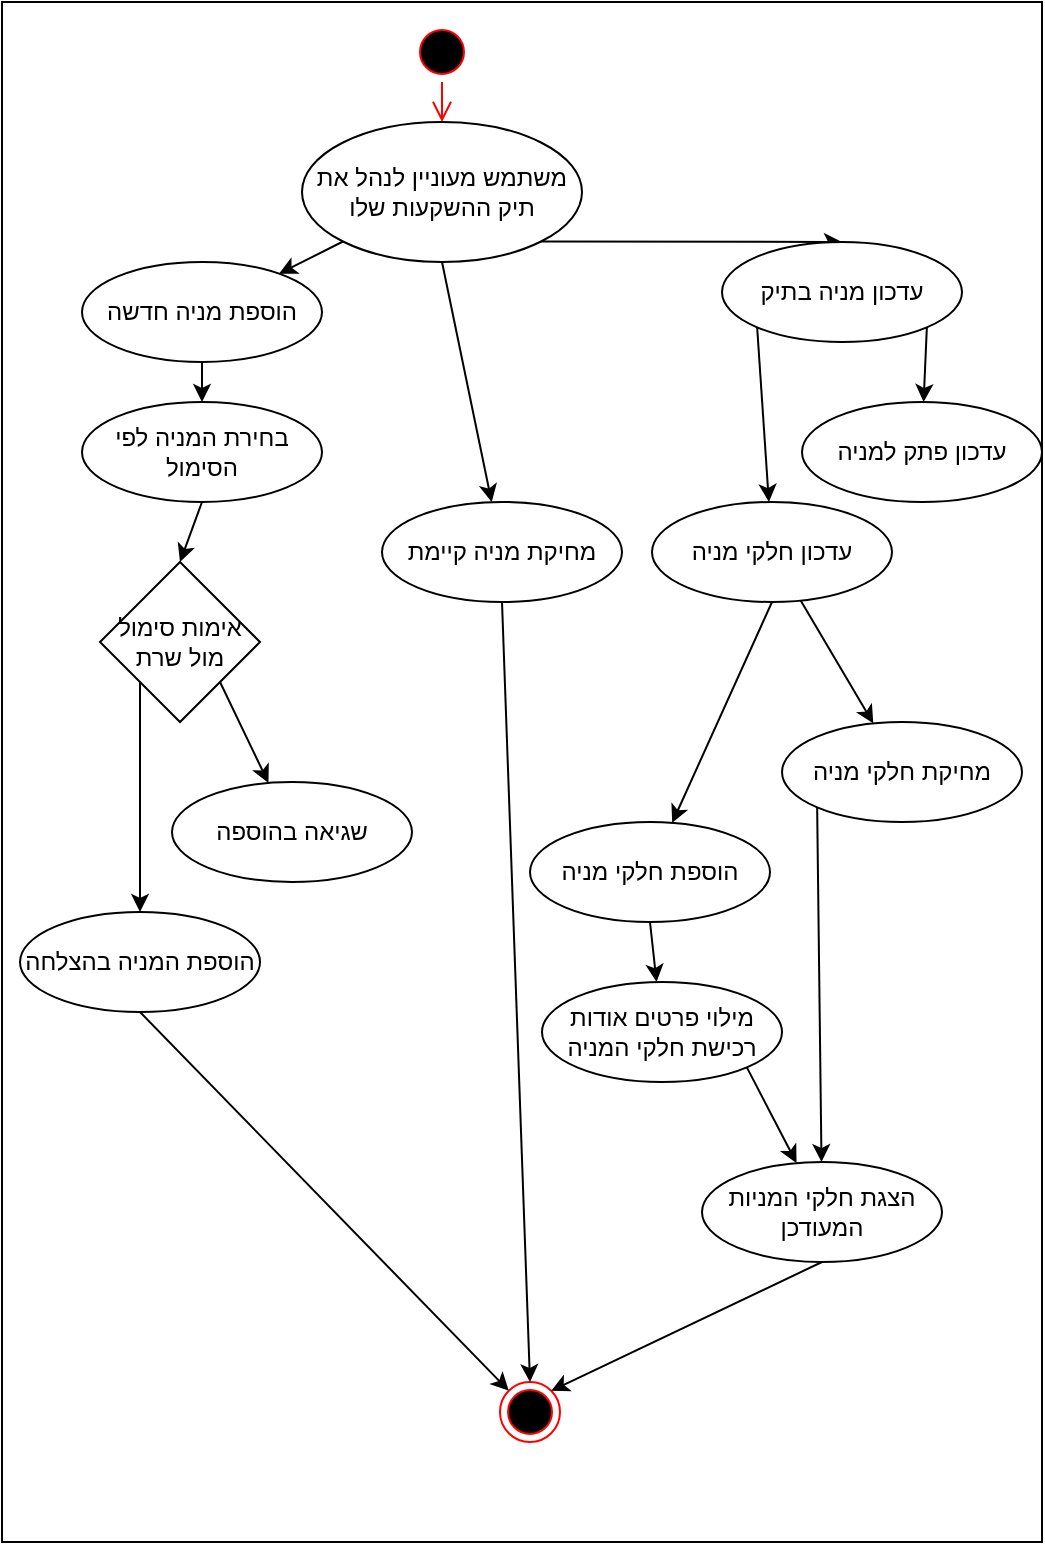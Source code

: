 <mxfile>
    <diagram id="s_RjMDTsoYss5QTo8wk9" name="Page-1">
        <mxGraphModel dx="913" dy="863" grid="1" gridSize="10" guides="1" tooltips="1" connect="1" arrows="1" fold="1" page="1" pageScale="1" pageWidth="827" pageHeight="1169" math="0" shadow="0">
            <root>
                <mxCell id="0"/>
                <mxCell id="1" parent="0"/>
                <mxCell id="2" value="" style="html=1;dashed=0;whitespace=wrap;" parent="1" vertex="1">
                    <mxGeometry x="150" y="80" width="520" height="770" as="geometry"/>
                </mxCell>
                <mxCell id="3" value="" style="ellipse;html=1;shape=startState;fillColor=#000000;strokeColor=#ff0000;" parent="1" vertex="1">
                    <mxGeometry x="355" y="90" width="30" height="30" as="geometry"/>
                </mxCell>
                <mxCell id="4" value="" style="edgeStyle=orthogonalEdgeStyle;html=1;verticalAlign=bottom;endArrow=open;endSize=8;strokeColor=#ff0000;entryX=0.5;entryY=0;entryDx=0;entryDy=0;" parent="1" source="3" target="8" edge="1">
                    <mxGeometry relative="1" as="geometry">
                        <mxPoint x="335" y="170" as="targetPoint"/>
                    </mxGeometry>
                </mxCell>
                <mxCell id="5" value="" style="ellipse;html=1;shape=endState;fillColor=#000000;strokeColor=#ff0000;" parent="1" vertex="1">
                    <mxGeometry x="399" y="770" width="30" height="30" as="geometry"/>
                </mxCell>
                <mxCell id="29" style="edgeStyle=none;html=1;exitX=0.5;exitY=1;exitDx=0;exitDy=0;" parent="1" source="8" target="21" edge="1">
                    <mxGeometry relative="1" as="geometry"/>
                </mxCell>
                <mxCell id="30" style="edgeStyle=none;html=1;exitX=0;exitY=1;exitDx=0;exitDy=0;" parent="1" source="8" target="20" edge="1">
                    <mxGeometry relative="1" as="geometry"/>
                </mxCell>
                <mxCell id="31" style="edgeStyle=none;html=1;exitX=1;exitY=1;exitDx=0;exitDy=0;entryX=0.5;entryY=0;entryDx=0;entryDy=0;" parent="1" source="8" target="22" edge="1">
                    <mxGeometry relative="1" as="geometry"/>
                </mxCell>
                <mxCell id="8" value="משתמש מעוניין לנהל את תיק ההשקעות שלו" style="ellipse;whiteSpace=wrap;html=1;" parent="1" vertex="1">
                    <mxGeometry x="300" y="140" width="140" height="70" as="geometry"/>
                </mxCell>
                <mxCell id="50" style="edgeStyle=none;html=1;exitX=0.5;exitY=1;exitDx=0;exitDy=0;" parent="1" source="20" target="37" edge="1">
                    <mxGeometry relative="1" as="geometry"/>
                </mxCell>
                <mxCell id="20" value="הוספת מניה חדשה" style="ellipse;whiteSpace=wrap;html=1;" parent="1" vertex="1">
                    <mxGeometry x="190" y="210" width="120" height="50" as="geometry"/>
                </mxCell>
                <mxCell id="58" style="edgeStyle=none;html=1;exitX=0.5;exitY=1;exitDx=0;exitDy=0;entryX=0.5;entryY=0;entryDx=0;entryDy=0;" edge="1" parent="1" source="21" target="5">
                    <mxGeometry relative="1" as="geometry"/>
                </mxCell>
                <mxCell id="21" value="מחיקת מניה קיימת" style="ellipse;whiteSpace=wrap;html=1;" parent="1" vertex="1">
                    <mxGeometry x="340" y="330" width="120" height="50" as="geometry"/>
                </mxCell>
                <mxCell id="32" style="edgeStyle=none;html=1;exitX=0;exitY=1;exitDx=0;exitDy=0;" parent="1" source="22" target="24" edge="1">
                    <mxGeometry relative="1" as="geometry"/>
                </mxCell>
                <mxCell id="33" style="edgeStyle=none;html=1;exitX=1;exitY=1;exitDx=0;exitDy=0;" parent="1" source="22" target="26" edge="1">
                    <mxGeometry relative="1" as="geometry"/>
                </mxCell>
                <mxCell id="22" value="עדכון מניה בתיק" style="ellipse;whiteSpace=wrap;html=1;" parent="1" vertex="1">
                    <mxGeometry x="510" y="200" width="120" height="50" as="geometry"/>
                </mxCell>
                <mxCell id="56" style="edgeStyle=none;html=1;exitX=0;exitY=1;exitDx=0;exitDy=0;" edge="1" parent="1" source="23" target="55">
                    <mxGeometry relative="1" as="geometry"/>
                </mxCell>
                <mxCell id="23" value="מחיקת חלקי מניה" style="ellipse;whiteSpace=wrap;html=1;" parent="1" vertex="1">
                    <mxGeometry x="540" y="440" width="120" height="50" as="geometry"/>
                </mxCell>
                <mxCell id="34" style="edgeStyle=none;html=1;" parent="1" source="24" target="23" edge="1">
                    <mxGeometry relative="1" as="geometry"/>
                </mxCell>
                <mxCell id="35" style="edgeStyle=none;html=1;exitX=0.5;exitY=1;exitDx=0;exitDy=0;" parent="1" source="24" target="25" edge="1">
                    <mxGeometry relative="1" as="geometry"/>
                </mxCell>
                <mxCell id="24" value="עדכון חלקי מניה" style="ellipse;whiteSpace=wrap;html=1;" parent="1" vertex="1">
                    <mxGeometry x="475" y="330" width="120" height="50" as="geometry"/>
                </mxCell>
                <mxCell id="36" style="edgeStyle=none;html=1;exitX=0.5;exitY=1;exitDx=0;exitDy=0;" parent="1" source="25" target="27" edge="1">
                    <mxGeometry relative="1" as="geometry"/>
                </mxCell>
                <mxCell id="25" value="הוספת חלקי מניה" style="ellipse;whiteSpace=wrap;html=1;" parent="1" vertex="1">
                    <mxGeometry x="414" y="490" width="120" height="50" as="geometry"/>
                </mxCell>
                <mxCell id="26" value="עדכון פתק למניה" style="ellipse;whiteSpace=wrap;html=1;" parent="1" vertex="1">
                    <mxGeometry x="550" y="280" width="120" height="50" as="geometry"/>
                </mxCell>
                <mxCell id="57" style="edgeStyle=none;html=1;exitX=1;exitY=1;exitDx=0;exitDy=0;" edge="1" parent="1" source="27" target="55">
                    <mxGeometry relative="1" as="geometry"/>
                </mxCell>
                <mxCell id="27" value="מילוי פרטים אודות רכישת חלקי המניה" style="ellipse;whiteSpace=wrap;html=1;" parent="1" vertex="1">
                    <mxGeometry x="420" y="570" width="120" height="50" as="geometry"/>
                </mxCell>
                <mxCell id="52" style="edgeStyle=none;html=1;exitX=0.5;exitY=1;exitDx=0;exitDy=0;entryX=0.5;entryY=0;entryDx=0;entryDy=0;" parent="1" source="37" target="51" edge="1">
                    <mxGeometry relative="1" as="geometry"/>
                </mxCell>
                <mxCell id="37" value="בחירת המניה לפי הסימול" style="ellipse;whiteSpace=wrap;html=1;" parent="1" vertex="1">
                    <mxGeometry x="190" y="280" width="120" height="50" as="geometry"/>
                </mxCell>
                <mxCell id="59" style="edgeStyle=none;html=1;exitX=0.5;exitY=1;exitDx=0;exitDy=0;entryX=0;entryY=0;entryDx=0;entryDy=0;" edge="1" parent="1" source="40" target="5">
                    <mxGeometry relative="1" as="geometry"/>
                </mxCell>
                <mxCell id="40" value="הוספת המניה בהצלחה" style="ellipse;whiteSpace=wrap;html=1;" parent="1" vertex="1">
                    <mxGeometry x="159" y="535" width="120" height="50" as="geometry"/>
                </mxCell>
                <mxCell id="41" value="שגיאה בהוספה" style="ellipse;whiteSpace=wrap;html=1;" parent="1" vertex="1">
                    <mxGeometry x="235" y="470" width="120" height="50" as="geometry"/>
                </mxCell>
                <mxCell id="53" style="edgeStyle=none;html=1;exitX=1;exitY=1;exitDx=0;exitDy=0;" parent="1" source="51" target="41" edge="1">
                    <mxGeometry relative="1" as="geometry"/>
                </mxCell>
                <mxCell id="54" style="edgeStyle=none;html=1;exitX=0;exitY=1;exitDx=0;exitDy=0;" parent="1" source="51" target="40" edge="1">
                    <mxGeometry relative="1" as="geometry"/>
                </mxCell>
                <mxCell id="51" value="אימות סימול מול שרת" style="rhombus;whiteSpace=wrap;html=1;" parent="1" vertex="1">
                    <mxGeometry x="199" y="360" width="80" height="80" as="geometry"/>
                </mxCell>
                <mxCell id="60" style="edgeStyle=none;html=1;exitX=0.5;exitY=1;exitDx=0;exitDy=0;entryX=1;entryY=0;entryDx=0;entryDy=0;" edge="1" parent="1" source="55" target="5">
                    <mxGeometry relative="1" as="geometry"/>
                </mxCell>
                <mxCell id="55" value="הצגת חלקי המניות המעודכן" style="ellipse;whiteSpace=wrap;html=1;" vertex="1" parent="1">
                    <mxGeometry x="500" y="660" width="120" height="50" as="geometry"/>
                </mxCell>
            </root>
        </mxGraphModel>
    </diagram>
</mxfile>